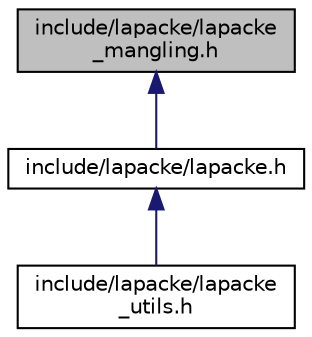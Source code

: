 digraph "include/lapacke/lapacke_mangling.h"
{
  edge [fontname="Helvetica",fontsize="10",labelfontname="Helvetica",labelfontsize="10"];
  node [fontname="Helvetica",fontsize="10",shape=record];
  Node1 [label="include/lapacke/lapacke\l_mangling.h",height=0.2,width=0.4,color="black", fillcolor="grey75", style="filled" fontcolor="black"];
  Node1 -> Node2 [dir="back",color="midnightblue",fontsize="10",style="solid",fontname="Helvetica"];
  Node2 [label="include/lapacke/lapacke.h",height=0.2,width=0.4,color="black", fillcolor="white", style="filled",URL="$lapacke_8h.html"];
  Node2 -> Node3 [dir="back",color="midnightblue",fontsize="10",style="solid",fontname="Helvetica"];
  Node3 [label="include/lapacke/lapacke\l_utils.h",height=0.2,width=0.4,color="black", fillcolor="white", style="filled",URL="$lapacke__utils_8h.html"];
}
